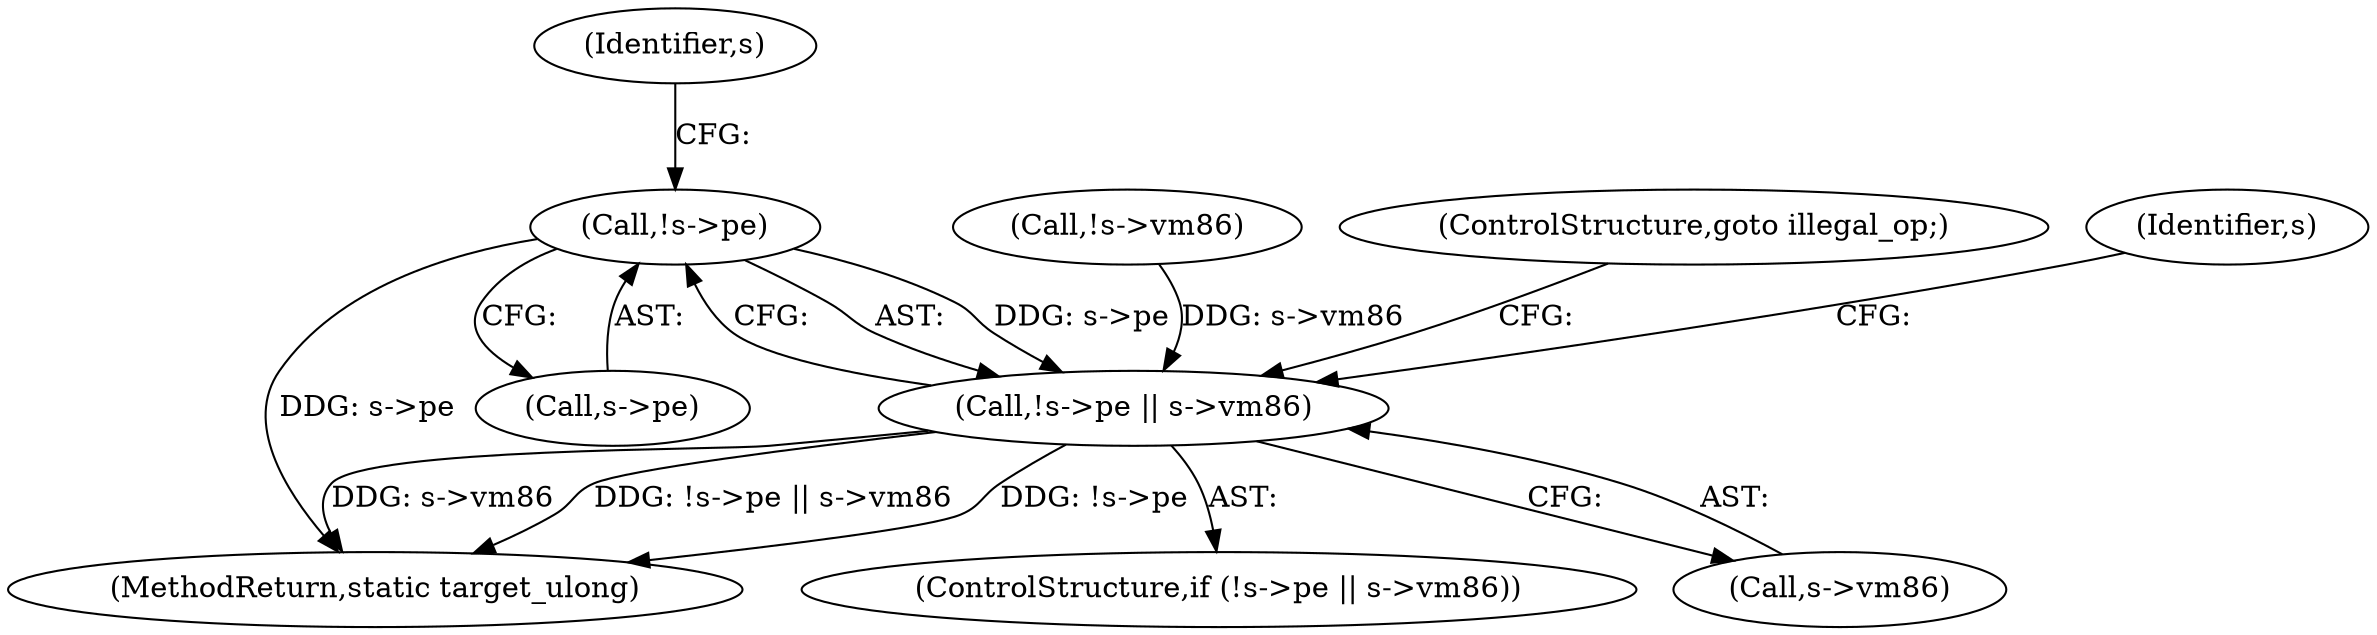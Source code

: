 digraph "0_qemu_30663fd26c0307e414622c7a8607fbc04f92ec14@pointer" {
"1008322" [label="(Call,!s->pe)"];
"1008321" [label="(Call,!s->pe || s->vm86)"];
"1008323" [label="(Call,s->pe)"];
"1008327" [label="(Identifier,s)"];
"1011840" [label="(MethodReturn,static target_ulong)"];
"1008322" [label="(Call,!s->pe)"];
"1008320" [label="(ControlStructure,if (!s->pe || s->vm86))"];
"1008326" [label="(Call,s->vm86)"];
"1000778" [label="(Call,!s->vm86)"];
"1008329" [label="(ControlStructure,goto illegal_op;)"];
"1008321" [label="(Call,!s->pe || s->vm86)"];
"1008333" [label="(Identifier,s)"];
"1008322" -> "1008321"  [label="AST: "];
"1008322" -> "1008323"  [label="CFG: "];
"1008323" -> "1008322"  [label="AST: "];
"1008327" -> "1008322"  [label="CFG: "];
"1008321" -> "1008322"  [label="CFG: "];
"1008322" -> "1011840"  [label="DDG: s->pe"];
"1008322" -> "1008321"  [label="DDG: s->pe"];
"1008321" -> "1008320"  [label="AST: "];
"1008321" -> "1008326"  [label="CFG: "];
"1008326" -> "1008321"  [label="AST: "];
"1008329" -> "1008321"  [label="CFG: "];
"1008333" -> "1008321"  [label="CFG: "];
"1008321" -> "1011840"  [label="DDG: !s->pe"];
"1008321" -> "1011840"  [label="DDG: s->vm86"];
"1008321" -> "1011840"  [label="DDG: !s->pe || s->vm86"];
"1000778" -> "1008321"  [label="DDG: s->vm86"];
}
